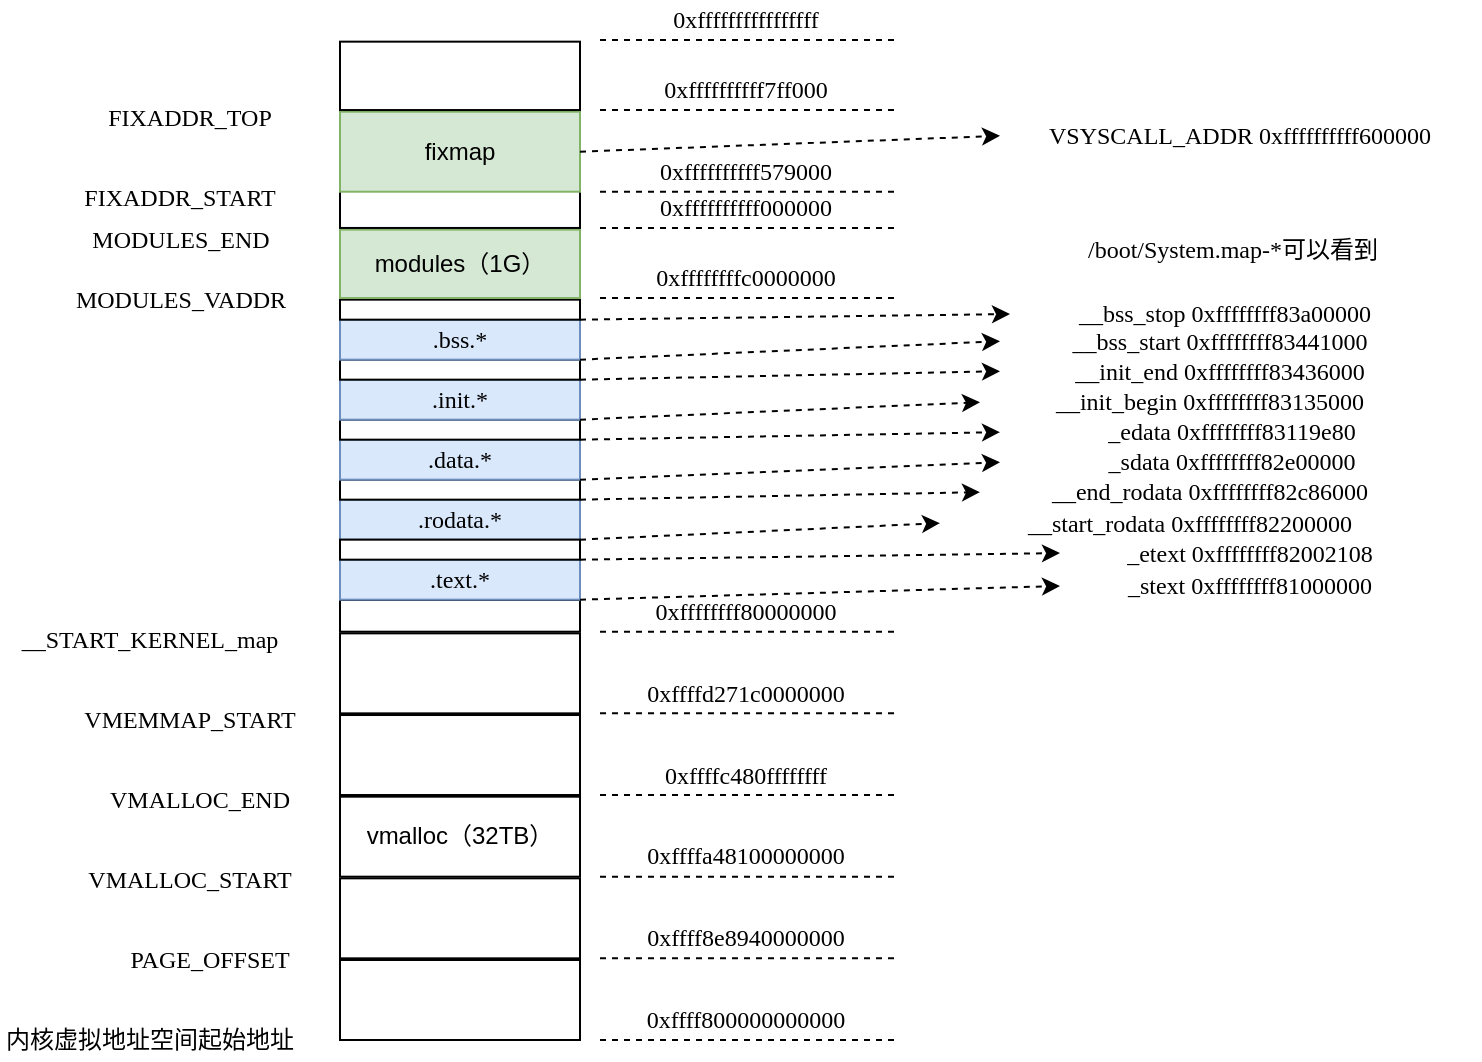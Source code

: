 <mxfile version="20.8.23" type="github">
  <diagram name="第 1 页" id="9pmo1v1dX5s4VO7Nb7Sy">
    <mxGraphModel dx="875" dy="1626" grid="1" gridSize="10" guides="1" tooltips="1" connect="1" arrows="1" fold="1" page="1" pageScale="1" pageWidth="827" pageHeight="1169" math="0" shadow="0">
      <root>
        <mxCell id="0" />
        <mxCell id="1" parent="0" />
        <mxCell id="Ivxdmaws9GKIMjuXmD1E-1" value="" style="rounded=0;whiteSpace=wrap;html=1;" vertex="1" parent="1">
          <mxGeometry x="200" y="160" width="120" height="40" as="geometry" />
        </mxCell>
        <mxCell id="Ivxdmaws9GKIMjuXmD1E-2" value="" style="endArrow=none;dashed=1;html=1;rounded=0;" edge="1" parent="1">
          <mxGeometry width="50" height="50" relative="1" as="geometry">
            <mxPoint x="330" y="200" as="sourcePoint" />
            <mxPoint x="480" y="200" as="targetPoint" />
          </mxGeometry>
        </mxCell>
        <mxCell id="Ivxdmaws9GKIMjuXmD1E-3" value="0xffff800000000000" style="text;html=1;strokeColor=none;fillColor=none;align=center;verticalAlign=middle;whiteSpace=wrap;rounded=0;fontFamily=Lucida Console;" vertex="1" parent="1">
          <mxGeometry x="330" y="180" width="146" height="20" as="geometry" />
        </mxCell>
        <mxCell id="Ivxdmaws9GKIMjuXmD1E-4" value="" style="rounded=0;whiteSpace=wrap;html=1;" vertex="1" parent="1">
          <mxGeometry x="200" y="119.17" width="120" height="40" as="geometry" />
        </mxCell>
        <mxCell id="Ivxdmaws9GKIMjuXmD1E-5" value="" style="endArrow=none;dashed=1;html=1;rounded=0;" edge="1" parent="1">
          <mxGeometry width="50" height="50" relative="1" as="geometry">
            <mxPoint x="330" y="159.17" as="sourcePoint" />
            <mxPoint x="480" y="159.17" as="targetPoint" />
          </mxGeometry>
        </mxCell>
        <mxCell id="Ivxdmaws9GKIMjuXmD1E-6" value="0xffff8e8940000000" style="text;html=1;strokeColor=none;fillColor=none;align=center;verticalAlign=middle;whiteSpace=wrap;rounded=0;fontFamily=Lucida Console;" vertex="1" parent="1">
          <mxGeometry x="330" y="139.17" width="146" height="20" as="geometry" />
        </mxCell>
        <mxCell id="Ivxdmaws9GKIMjuXmD1E-7" value="PAGE_OFFSET" style="text;html=1;strokeColor=none;fillColor=none;align=center;verticalAlign=middle;whiteSpace=wrap;rounded=0;fontFamily=Lucida Console;" vertex="1" parent="1">
          <mxGeometry x="90" y="150" width="90" height="19.17" as="geometry" />
        </mxCell>
        <mxCell id="Ivxdmaws9GKIMjuXmD1E-8" value="内核虚拟地址空间起始地址" style="text;html=1;strokeColor=none;fillColor=none;align=center;verticalAlign=middle;whiteSpace=wrap;rounded=0;fontFamily=Lucida Console;" vertex="1" parent="1">
          <mxGeometry x="30" y="190" width="150" height="20" as="geometry" />
        </mxCell>
        <mxCell id="Ivxdmaws9GKIMjuXmD1E-9" value="vmalloc（32TB）" style="rounded=0;whiteSpace=wrap;html=1;" vertex="1" parent="1">
          <mxGeometry x="200" y="78.34" width="120" height="40" as="geometry" />
        </mxCell>
        <mxCell id="Ivxdmaws9GKIMjuXmD1E-10" value="" style="endArrow=none;dashed=1;html=1;rounded=0;" edge="1" parent="1">
          <mxGeometry width="50" height="50" relative="1" as="geometry">
            <mxPoint x="330" y="118.34" as="sourcePoint" />
            <mxPoint x="480" y="118.34" as="targetPoint" />
          </mxGeometry>
        </mxCell>
        <mxCell id="Ivxdmaws9GKIMjuXmD1E-11" value="0xffffa48100000000" style="text;html=1;strokeColor=none;fillColor=none;align=center;verticalAlign=middle;whiteSpace=wrap;rounded=0;fontFamily=Lucida Console;" vertex="1" parent="1">
          <mxGeometry x="330" y="98.34" width="146" height="20" as="geometry" />
        </mxCell>
        <mxCell id="Ivxdmaws9GKIMjuXmD1E-12" value="VMALLOC_START" style="text;html=1;strokeColor=none;fillColor=none;align=center;verticalAlign=middle;whiteSpace=wrap;rounded=0;fontFamily=Lucida Console;" vertex="1" parent="1">
          <mxGeometry x="80" y="110" width="90" height="19.17" as="geometry" />
        </mxCell>
        <mxCell id="Ivxdmaws9GKIMjuXmD1E-13" value="VMALLOC_END" style="text;html=1;strokeColor=none;fillColor=none;align=center;verticalAlign=middle;whiteSpace=wrap;rounded=0;fontFamily=Lucida Console;" vertex="1" parent="1">
          <mxGeometry x="90" y="70" width="80" height="19.17" as="geometry" />
        </mxCell>
        <mxCell id="Ivxdmaws9GKIMjuXmD1E-14" value="" style="rounded=0;whiteSpace=wrap;html=1;" vertex="1" parent="1">
          <mxGeometry x="200" y="37.51" width="120" height="40" as="geometry" />
        </mxCell>
        <mxCell id="Ivxdmaws9GKIMjuXmD1E-15" value="" style="endArrow=none;dashed=1;html=1;rounded=0;" edge="1" parent="1">
          <mxGeometry width="50" height="50" relative="1" as="geometry">
            <mxPoint x="330" y="77.51" as="sourcePoint" />
            <mxPoint x="480" y="77.51" as="targetPoint" />
          </mxGeometry>
        </mxCell>
        <mxCell id="Ivxdmaws9GKIMjuXmD1E-16" value="0xffffc480ffffffff" style="text;html=1;strokeColor=none;fillColor=none;align=center;verticalAlign=middle;whiteSpace=wrap;rounded=0;fontFamily=Lucida Console;" vertex="1" parent="1">
          <mxGeometry x="330" y="57.51" width="146" height="20" as="geometry" />
        </mxCell>
        <mxCell id="Ivxdmaws9GKIMjuXmD1E-17" value="" style="rounded=0;whiteSpace=wrap;html=1;" vertex="1" parent="1">
          <mxGeometry x="200" y="-3.32" width="120" height="40" as="geometry" />
        </mxCell>
        <mxCell id="Ivxdmaws9GKIMjuXmD1E-18" value="" style="endArrow=none;dashed=1;html=1;rounded=0;" edge="1" parent="1">
          <mxGeometry width="50" height="50" relative="1" as="geometry">
            <mxPoint x="330" y="36.68" as="sourcePoint" />
            <mxPoint x="480" y="36.68" as="targetPoint" />
          </mxGeometry>
        </mxCell>
        <mxCell id="Ivxdmaws9GKIMjuXmD1E-19" value="0xffffd271c0000000" style="text;html=1;strokeColor=none;fillColor=none;align=center;verticalAlign=middle;whiteSpace=wrap;rounded=0;fontFamily=Lucida Console;" vertex="1" parent="1">
          <mxGeometry x="330" y="16.68" width="146" height="20" as="geometry" />
        </mxCell>
        <mxCell id="Ivxdmaws9GKIMjuXmD1E-20" value="VMEMMAP_START" style="text;html=1;strokeColor=none;fillColor=none;align=center;verticalAlign=middle;whiteSpace=wrap;rounded=0;fontFamily=Lucida Console;" vertex="1" parent="1">
          <mxGeometry x="80" y="30" width="90" height="19.17" as="geometry" />
        </mxCell>
        <mxCell id="Ivxdmaws9GKIMjuXmD1E-21" value="" style="rounded=0;whiteSpace=wrap;html=1;" vertex="1" parent="1">
          <mxGeometry x="200" y="-20" width="120" height="15.85" as="geometry" />
        </mxCell>
        <mxCell id="Ivxdmaws9GKIMjuXmD1E-22" value="" style="endArrow=none;dashed=1;html=1;rounded=0;" edge="1" parent="1">
          <mxGeometry width="50" height="50" relative="1" as="geometry">
            <mxPoint x="330" y="-4.15" as="sourcePoint" />
            <mxPoint x="480" y="-4.15" as="targetPoint" />
          </mxGeometry>
        </mxCell>
        <mxCell id="Ivxdmaws9GKIMjuXmD1E-23" value="0xffffffff80000000" style="text;html=1;strokeColor=none;fillColor=none;align=center;verticalAlign=middle;whiteSpace=wrap;rounded=0;fontFamily=Lucida Console;" vertex="1" parent="1">
          <mxGeometry x="330" y="-24.15" width="146" height="20" as="geometry" />
        </mxCell>
        <mxCell id="Ivxdmaws9GKIMjuXmD1E-24" value="__START_KERNEL_map" style="text;html=1;strokeColor=none;fillColor=none;align=center;verticalAlign=middle;whiteSpace=wrap;rounded=0;fontFamily=Lucida Console;" vertex="1" parent="1">
          <mxGeometry x="40" y="-10" width="130" height="19.17" as="geometry" />
        </mxCell>
        <mxCell id="Ivxdmaws9GKIMjuXmD1E-77" value="" style="group" vertex="1" connectable="0" parent="1">
          <mxGeometry x="200" y="-266" width="570" height="320" as="geometry" />
        </mxCell>
        <mxCell id="Ivxdmaws9GKIMjuXmD1E-41" value="&lt;font face=&quot;Lucida Console&quot;&gt;.text.*&lt;/font&gt;" style="rounded=0;whiteSpace=wrap;html=1;fillColor=#dae8fc;strokeColor=#6c8ebf;" vertex="1" parent="Ivxdmaws9GKIMjuXmD1E-77">
          <mxGeometry y="225.83" width="120" height="20" as="geometry" />
        </mxCell>
        <mxCell id="Ivxdmaws9GKIMjuXmD1E-44" value=".rodata.*" style="rounded=0;whiteSpace=wrap;html=1;fontFamily=Lucida Console;fillColor=#dae8fc;strokeColor=#6c8ebf;" vertex="1" parent="Ivxdmaws9GKIMjuXmD1E-77">
          <mxGeometry y="195.83" width="120" height="20" as="geometry" />
        </mxCell>
        <mxCell id="Ivxdmaws9GKIMjuXmD1E-45" value="" style="rounded=0;whiteSpace=wrap;html=1;" vertex="1" parent="Ivxdmaws9GKIMjuXmD1E-77">
          <mxGeometry y="185.83" width="120" height="10" as="geometry" />
        </mxCell>
        <mxCell id="Ivxdmaws9GKIMjuXmD1E-46" value="&lt;font face=&quot;Lucida Console&quot;&gt;.data.*&lt;/font&gt;" style="rounded=0;whiteSpace=wrap;html=1;fillColor=#dae8fc;strokeColor=#6c8ebf;" vertex="1" parent="Ivxdmaws9GKIMjuXmD1E-77">
          <mxGeometry y="165.83" width="120" height="20" as="geometry" />
        </mxCell>
        <mxCell id="Ivxdmaws9GKIMjuXmD1E-58" value="" style="rounded=0;whiteSpace=wrap;html=1;" vertex="1" parent="Ivxdmaws9GKIMjuXmD1E-77">
          <mxGeometry y="215.83" width="120" height="10" as="geometry" />
        </mxCell>
        <mxCell id="Ivxdmaws9GKIMjuXmD1E-60" value="" style="rounded=0;whiteSpace=wrap;html=1;" vertex="1" parent="Ivxdmaws9GKIMjuXmD1E-77">
          <mxGeometry y="155.83" width="120" height="10" as="geometry" />
        </mxCell>
        <mxCell id="Ivxdmaws9GKIMjuXmD1E-61" value="&lt;font face=&quot;Lucida Console&quot;&gt;.init.*&lt;/font&gt;" style="rounded=0;whiteSpace=wrap;html=1;fillColor=#dae8fc;strokeColor=#6c8ebf;" vertex="1" parent="Ivxdmaws9GKIMjuXmD1E-77">
          <mxGeometry y="135.83" width="120" height="20" as="geometry" />
        </mxCell>
        <mxCell id="Ivxdmaws9GKIMjuXmD1E-62" value="" style="rounded=0;whiteSpace=wrap;html=1;" vertex="1" parent="Ivxdmaws9GKIMjuXmD1E-77">
          <mxGeometry y="125.83" width="120" height="10" as="geometry" />
        </mxCell>
        <mxCell id="Ivxdmaws9GKIMjuXmD1E-63" value="&lt;font face=&quot;Lucida Console&quot;&gt;.bss.*&lt;/font&gt;" style="rounded=0;whiteSpace=wrap;html=1;fillColor=#dae8fc;strokeColor=#6c8ebf;" vertex="1" parent="Ivxdmaws9GKIMjuXmD1E-77">
          <mxGeometry y="105.83" width="120" height="20" as="geometry" />
        </mxCell>
        <mxCell id="Ivxdmaws9GKIMjuXmD1E-64" value="" style="rounded=0;whiteSpace=wrap;html=1;" vertex="1" parent="Ivxdmaws9GKIMjuXmD1E-77">
          <mxGeometry y="95.83" width="120" height="10" as="geometry" />
        </mxCell>
        <mxCell id="Ivxdmaws9GKIMjuXmD1E-79" value="/boot/System.map-*可以看到" style="text;html=1;strokeColor=none;fillColor=none;align=center;verticalAlign=middle;whiteSpace=wrap;rounded=0;fontFamily=Lucida Console;" vertex="1" parent="Ivxdmaws9GKIMjuXmD1E-77">
          <mxGeometry x="340" y="56" width="213" height="30" as="geometry" />
        </mxCell>
        <mxCell id="Ivxdmaws9GKIMjuXmD1E-80" value="modules（1G）" style="rounded=0;whiteSpace=wrap;html=1;fillColor=#d5e8d4;strokeColor=#82b366;" vertex="1" parent="Ivxdmaws9GKIMjuXmD1E-77">
          <mxGeometry y="60.81" width="120" height="34.19" as="geometry" />
        </mxCell>
        <mxCell id="Ivxdmaws9GKIMjuXmD1E-81" value="" style="endArrow=none;dashed=1;html=1;rounded=0;" edge="1" parent="Ivxdmaws9GKIMjuXmD1E-77">
          <mxGeometry width="50" height="50" relative="1" as="geometry">
            <mxPoint x="130" y="59.98" as="sourcePoint" />
            <mxPoint x="280" y="59.98" as="targetPoint" />
          </mxGeometry>
        </mxCell>
        <mxCell id="Ivxdmaws9GKIMjuXmD1E-82" value="0xffffffffff000000" style="text;html=1;strokeColor=none;fillColor=none;align=center;verticalAlign=middle;whiteSpace=wrap;rounded=0;fontFamily=Lucida Console;" vertex="1" parent="Ivxdmaws9GKIMjuXmD1E-77">
          <mxGeometry x="130" y="39.98" width="146" height="20" as="geometry" />
        </mxCell>
        <mxCell id="Ivxdmaws9GKIMjuXmD1E-83" value="" style="endArrow=none;dashed=1;html=1;rounded=0;" edge="1" parent="Ivxdmaws9GKIMjuXmD1E-77">
          <mxGeometry width="50" height="50" relative="1" as="geometry">
            <mxPoint x="130" y="95.0" as="sourcePoint" />
            <mxPoint x="280" y="95.0" as="targetPoint" />
          </mxGeometry>
        </mxCell>
        <mxCell id="Ivxdmaws9GKIMjuXmD1E-84" value="0xffffffffc0000000" style="text;html=1;strokeColor=none;fillColor=none;align=center;verticalAlign=middle;whiteSpace=wrap;rounded=0;fontFamily=Lucida Console;" vertex="1" parent="Ivxdmaws9GKIMjuXmD1E-77">
          <mxGeometry x="130" y="75.0" width="146" height="20" as="geometry" />
        </mxCell>
        <mxCell id="Ivxdmaws9GKIMjuXmD1E-87" value="" style="rounded=0;whiteSpace=wrap;html=1;" vertex="1" parent="Ivxdmaws9GKIMjuXmD1E-77">
          <mxGeometry y="40" width="120" height="19.98" as="geometry" />
        </mxCell>
        <mxCell id="Ivxdmaws9GKIMjuXmD1E-25" value="fixmap" style="rounded=0;whiteSpace=wrap;html=1;fillColor=#d5e8d4;strokeColor=#82b366;" vertex="1" parent="Ivxdmaws9GKIMjuXmD1E-77">
          <mxGeometry y="1.85" width="120" height="40" as="geometry" />
        </mxCell>
        <mxCell id="Ivxdmaws9GKIMjuXmD1E-26" value="" style="endArrow=none;dashed=1;html=1;rounded=0;" edge="1" parent="Ivxdmaws9GKIMjuXmD1E-77">
          <mxGeometry width="50" height="50" relative="1" as="geometry">
            <mxPoint x="130" y="41.85" as="sourcePoint" />
            <mxPoint x="280" y="41.85" as="targetPoint" />
          </mxGeometry>
        </mxCell>
        <mxCell id="Ivxdmaws9GKIMjuXmD1E-27" value="0xffffffffff579000" style="text;html=1;strokeColor=none;fillColor=none;align=center;verticalAlign=middle;whiteSpace=wrap;rounded=0;fontFamily=Lucida Console;" vertex="1" parent="Ivxdmaws9GKIMjuXmD1E-77">
          <mxGeometry x="130" y="21.85" width="146" height="20" as="geometry" />
        </mxCell>
        <mxCell id="Ivxdmaws9GKIMjuXmD1E-28" value="FIXADDR_START" style="text;html=1;strokeColor=none;fillColor=none;align=center;verticalAlign=middle;whiteSpace=wrap;rounded=0;fontFamily=Lucida Console;" vertex="1" parent="Ivxdmaws9GKIMjuXmD1E-77">
          <mxGeometry x="-130" y="36.83" width="100" height="15.85" as="geometry" />
        </mxCell>
        <mxCell id="Ivxdmaws9GKIMjuXmD1E-31" value="" style="rounded=0;whiteSpace=wrap;html=1;" vertex="1" parent="Ivxdmaws9GKIMjuXmD1E-77">
          <mxGeometry y="-33.17" width="120" height="34.19" as="geometry" />
        </mxCell>
        <mxCell id="Ivxdmaws9GKIMjuXmD1E-32" value="" style="endArrow=none;dashed=1;html=1;rounded=0;" edge="1" parent="Ivxdmaws9GKIMjuXmD1E-77">
          <mxGeometry width="50" height="50" relative="1" as="geometry">
            <mxPoint x="130" y="-34.0" as="sourcePoint" />
            <mxPoint x="280" y="-34.0" as="targetPoint" />
          </mxGeometry>
        </mxCell>
        <mxCell id="Ivxdmaws9GKIMjuXmD1E-33" value="0xffffffffffffffff" style="text;html=1;strokeColor=none;fillColor=none;align=center;verticalAlign=middle;whiteSpace=wrap;rounded=0;fontFamily=Lucida Console;" vertex="1" parent="Ivxdmaws9GKIMjuXmD1E-77">
          <mxGeometry x="130" y="-54" width="146" height="20" as="geometry" />
        </mxCell>
        <mxCell id="Ivxdmaws9GKIMjuXmD1E-38" value="" style="endArrow=none;dashed=1;html=1;rounded=0;" edge="1" parent="Ivxdmaws9GKIMjuXmD1E-77">
          <mxGeometry width="50" height="50" relative="1" as="geometry">
            <mxPoint x="130" y="1.02" as="sourcePoint" />
            <mxPoint x="280" y="1.02" as="targetPoint" />
          </mxGeometry>
        </mxCell>
        <mxCell id="Ivxdmaws9GKIMjuXmD1E-39" value="0xffffffffff7ff000" style="text;html=1;strokeColor=none;fillColor=none;align=center;verticalAlign=middle;whiteSpace=wrap;rounded=0;fontFamily=Lucida Console;" vertex="1" parent="Ivxdmaws9GKIMjuXmD1E-77">
          <mxGeometry x="130" y="-18.98" width="146" height="20" as="geometry" />
        </mxCell>
        <mxCell id="Ivxdmaws9GKIMjuXmD1E-40" value="FIXADDR_TOP" style="text;html=1;strokeColor=none;fillColor=none;align=center;verticalAlign=middle;whiteSpace=wrap;rounded=0;fontFamily=Lucida Console;" vertex="1" parent="Ivxdmaws9GKIMjuXmD1E-77">
          <mxGeometry x="-120" y="-3.17" width="90" height="15.85" as="geometry" />
        </mxCell>
        <mxCell id="Ivxdmaws9GKIMjuXmD1E-89" value="VSYSCALL_ADDR&amp;nbsp;0xffffffffff600000" style="text;html=1;strokeColor=none;fillColor=none;align=center;verticalAlign=middle;whiteSpace=wrap;rounded=0;fontFamily=Lucida Console;" vertex="1" parent="Ivxdmaws9GKIMjuXmD1E-77">
          <mxGeometry x="330" y="6" width="240" height="15.85" as="geometry" />
        </mxCell>
        <mxCell id="Ivxdmaws9GKIMjuXmD1E-90" value="" style="endArrow=classic;html=1;rounded=0;fontFamily=Lucida Console;exitX=1;exitY=0.5;exitDx=0;exitDy=0;entryX=0;entryY=0.5;entryDx=0;entryDy=0;dashed=1;" edge="1" parent="Ivxdmaws9GKIMjuXmD1E-77" source="Ivxdmaws9GKIMjuXmD1E-25" target="Ivxdmaws9GKIMjuXmD1E-89">
          <mxGeometry width="50" height="50" relative="1" as="geometry">
            <mxPoint x="130" y="196" as="sourcePoint" />
            <mxPoint x="340" y="187" as="targetPoint" />
          </mxGeometry>
        </mxCell>
        <mxCell id="Ivxdmaws9GKIMjuXmD1E-75" value="" style="endArrow=classic;html=1;rounded=0;fontFamily=Lucida Console;exitX=1;exitY=1;exitDx=0;exitDy=0;entryX=0;entryY=0.5;entryDx=0;entryDy=0;dashed=1;" edge="1" parent="1" source="Ivxdmaws9GKIMjuXmD1E-41" target="Ivxdmaws9GKIMjuXmD1E-48">
          <mxGeometry width="50" height="50" relative="1" as="geometry">
            <mxPoint x="330" y="-30" as="sourcePoint" />
            <mxPoint x="490" y="14" as="targetPoint" />
          </mxGeometry>
        </mxCell>
        <mxCell id="Ivxdmaws9GKIMjuXmD1E-74" value="" style="endArrow=classic;html=1;rounded=0;fontFamily=Lucida Console;exitX=1;exitY=0;exitDx=0;exitDy=0;entryX=0;entryY=0.5;entryDx=0;entryDy=0;dashed=1;" edge="1" parent="1" source="Ivxdmaws9GKIMjuXmD1E-41" target="Ivxdmaws9GKIMjuXmD1E-49">
          <mxGeometry width="50" height="50" relative="1" as="geometry">
            <mxPoint x="330" y="-40" as="sourcePoint" />
            <mxPoint x="430" y="-18" as="targetPoint" />
          </mxGeometry>
        </mxCell>
        <mxCell id="Ivxdmaws9GKIMjuXmD1E-73" value="" style="endArrow=classic;html=1;rounded=0;fontFamily=Lucida Console;exitX=1;exitY=1;exitDx=0;exitDy=0;entryX=0;entryY=0.5;entryDx=0;entryDy=0;dashed=1;" edge="1" parent="1" source="Ivxdmaws9GKIMjuXmD1E-44" target="Ivxdmaws9GKIMjuXmD1E-50">
          <mxGeometry width="50" height="50" relative="1" as="geometry">
            <mxPoint x="330" y="-60" as="sourcePoint" />
            <mxPoint x="450" y="-51" as="targetPoint" />
          </mxGeometry>
        </mxCell>
        <mxCell id="Ivxdmaws9GKIMjuXmD1E-72" value="" style="endArrow=classic;html=1;rounded=0;fontFamily=Lucida Console;exitX=1;exitY=0;exitDx=0;exitDy=0;entryX=0;entryY=0.5;entryDx=0;entryDy=0;dashed=1;" edge="1" parent="1" source="Ivxdmaws9GKIMjuXmD1E-44" target="Ivxdmaws9GKIMjuXmD1E-51">
          <mxGeometry width="50" height="50" relative="1" as="geometry">
            <mxPoint x="330" y="-70" as="sourcePoint" />
            <mxPoint x="460" y="-83" as="targetPoint" />
          </mxGeometry>
        </mxCell>
        <mxCell id="Ivxdmaws9GKIMjuXmD1E-71" value="" style="endArrow=classic;html=1;rounded=0;fontFamily=Lucida Console;exitX=1;exitY=1;exitDx=0;exitDy=0;entryX=0;entryY=0.5;entryDx=0;entryDy=0;dashed=1;" edge="1" parent="1" source="Ivxdmaws9GKIMjuXmD1E-46" target="Ivxdmaws9GKIMjuXmD1E-52">
          <mxGeometry width="50" height="50" relative="1" as="geometry">
            <mxPoint x="330" y="-90" as="sourcePoint" />
            <mxPoint x="490" y="-115" as="targetPoint" />
          </mxGeometry>
        </mxCell>
        <mxCell id="Ivxdmaws9GKIMjuXmD1E-70" value="" style="endArrow=classic;html=1;rounded=0;fontFamily=Lucida Console;exitX=1;exitY=0;exitDx=0;exitDy=0;entryX=0;entryY=0.5;entryDx=0;entryDy=0;dashed=1;" edge="1" parent="1" source="Ivxdmaws9GKIMjuXmD1E-46" target="Ivxdmaws9GKIMjuXmD1E-53">
          <mxGeometry width="50" height="50" relative="1" as="geometry">
            <mxPoint x="330" y="-100" as="sourcePoint" />
            <mxPoint x="450" y="-147" as="targetPoint" />
          </mxGeometry>
        </mxCell>
        <mxCell id="Ivxdmaws9GKIMjuXmD1E-69" value="" style="endArrow=classic;html=1;rounded=0;fontFamily=Lucida Console;exitX=1;exitY=1;exitDx=0;exitDy=0;entryX=0;entryY=0.5;entryDx=0;entryDy=0;dashed=1;" edge="1" parent="1" source="Ivxdmaws9GKIMjuXmD1E-61" target="Ivxdmaws9GKIMjuXmD1E-54">
          <mxGeometry width="50" height="50" relative="1" as="geometry">
            <mxPoint x="330" y="-120" as="sourcePoint" />
            <mxPoint x="460" y="-180" as="targetPoint" />
          </mxGeometry>
        </mxCell>
        <mxCell id="Ivxdmaws9GKIMjuXmD1E-68" value="" style="endArrow=classic;html=1;rounded=0;fontFamily=Lucida Console;exitX=1;exitY=0;exitDx=0;exitDy=0;entryX=0;entryY=0.5;entryDx=0;entryDy=0;dashed=1;" edge="1" parent="1" source="Ivxdmaws9GKIMjuXmD1E-61" target="Ivxdmaws9GKIMjuXmD1E-55">
          <mxGeometry width="50" height="50" relative="1" as="geometry">
            <mxPoint x="330" y="-130" as="sourcePoint" />
            <mxPoint x="460" y="-212" as="targetPoint" />
          </mxGeometry>
        </mxCell>
        <mxCell id="Ivxdmaws9GKIMjuXmD1E-67" value="" style="endArrow=classic;html=1;rounded=0;fontFamily=Lucida Console;exitX=1;exitY=1;exitDx=0;exitDy=0;entryX=0;entryY=0.5;entryDx=0;entryDy=0;dashed=1;" edge="1" parent="1" source="Ivxdmaws9GKIMjuXmD1E-63" target="Ivxdmaws9GKIMjuXmD1E-56">
          <mxGeometry width="50" height="50" relative="1" as="geometry">
            <mxPoint x="330" y="-150" as="sourcePoint" />
            <mxPoint x="465" y="-241" as="targetPoint" />
          </mxGeometry>
        </mxCell>
        <mxCell id="Ivxdmaws9GKIMjuXmD1E-65" value="" style="endArrow=classic;html=1;rounded=0;fontFamily=Lucida Console;exitX=1;exitY=0;exitDx=0;exitDy=0;entryX=0;entryY=0.5;entryDx=0;entryDy=0;dashed=1;" edge="1" parent="1" source="Ivxdmaws9GKIMjuXmD1E-63" target="Ivxdmaws9GKIMjuXmD1E-57">
          <mxGeometry width="50" height="50" relative="1" as="geometry">
            <mxPoint x="320" y="-156" as="sourcePoint" />
            <mxPoint x="370" y="-206" as="targetPoint" />
          </mxGeometry>
        </mxCell>
        <mxCell id="Ivxdmaws9GKIMjuXmD1E-78" value="" style="group" vertex="1" connectable="0" parent="1">
          <mxGeometry x="500" y="-170" width="250" height="150" as="geometry" />
        </mxCell>
        <mxCell id="Ivxdmaws9GKIMjuXmD1E-48" value="_stext 0xffffffff81000000" style="text;html=1;strokeColor=none;fillColor=none;align=center;verticalAlign=middle;whiteSpace=wrap;rounded=0;fontFamily=Lucida Console;" vertex="1" parent="Ivxdmaws9GKIMjuXmD1E-78">
          <mxGeometry x="60" y="135.938" width="190" height="14.062" as="geometry" />
        </mxCell>
        <mxCell id="Ivxdmaws9GKIMjuXmD1E-49" value="_etext 0xffffffff82002108" style="text;html=1;strokeColor=none;fillColor=none;align=center;verticalAlign=middle;whiteSpace=wrap;rounded=0;fontFamily=Lucida Console;" vertex="1" parent="Ivxdmaws9GKIMjuXmD1E-78">
          <mxGeometry x="60" y="119.531" width="190" height="14.062" as="geometry" />
        </mxCell>
        <mxCell id="Ivxdmaws9GKIMjuXmD1E-50" value="__start_rodata 0xffffffff82200000" style="text;html=1;strokeColor=none;fillColor=none;align=center;verticalAlign=middle;whiteSpace=wrap;rounded=0;fontFamily=Lucida Console;" vertex="1" parent="Ivxdmaws9GKIMjuXmD1E-78">
          <mxGeometry y="104.531" width="250" height="14.062" as="geometry" />
        </mxCell>
        <mxCell id="Ivxdmaws9GKIMjuXmD1E-51" value="__end_rodata 0xffffffff82c86000" style="text;html=1;strokeColor=none;fillColor=none;align=center;verticalAlign=middle;whiteSpace=wrap;rounded=0;fontFamily=Lucida Console;" vertex="1" parent="Ivxdmaws9GKIMjuXmD1E-78">
          <mxGeometry x="20" y="89.062" width="230" height="14.062" as="geometry" />
        </mxCell>
        <mxCell id="Ivxdmaws9GKIMjuXmD1E-52" value="&amp;nbsp; &amp;nbsp; _sdata 0xffffffff82e00000" style="text;html=1;strokeColor=none;fillColor=none;align=center;verticalAlign=middle;whiteSpace=wrap;rounded=0;fontFamily=Lucida Console;" vertex="1" parent="Ivxdmaws9GKIMjuXmD1E-78">
          <mxGeometry x="30" y="74.062" width="220" height="14.062" as="geometry" />
        </mxCell>
        <mxCell id="Ivxdmaws9GKIMjuXmD1E-53" value="&amp;nbsp; &amp;nbsp; _edata 0xffffffff83119e80" style="text;html=1;strokeColor=none;fillColor=none;align=center;verticalAlign=middle;whiteSpace=wrap;rounded=0;fontFamily=Lucida Console;" vertex="1" parent="Ivxdmaws9GKIMjuXmD1E-78">
          <mxGeometry x="30" y="59.062" width="220" height="14.062" as="geometry" />
        </mxCell>
        <mxCell id="Ivxdmaws9GKIMjuXmD1E-54" value="__init_begin 0xffffffff83135000" style="text;html=1;strokeColor=none;fillColor=none;align=center;verticalAlign=middle;whiteSpace=wrap;rounded=0;fontFamily=Lucida Console;" vertex="1" parent="Ivxdmaws9GKIMjuXmD1E-78">
          <mxGeometry x="20" y="44.062" width="230" height="14.062" as="geometry" />
        </mxCell>
        <mxCell id="Ivxdmaws9GKIMjuXmD1E-55" value="__init_end 0xffffffff83436000" style="text;html=1;strokeColor=none;fillColor=none;align=center;verticalAlign=middle;whiteSpace=wrap;rounded=0;fontFamily=Lucida Console;" vertex="1" parent="Ivxdmaws9GKIMjuXmD1E-78">
          <mxGeometry x="30" y="28.594" width="220" height="14.062" as="geometry" />
        </mxCell>
        <mxCell id="Ivxdmaws9GKIMjuXmD1E-56" value="__bss_start 0xffffffff83441000" style="text;html=1;strokeColor=none;fillColor=none;align=center;verticalAlign=middle;whiteSpace=wrap;rounded=0;fontFamily=Lucida Console;" vertex="1" parent="Ivxdmaws9GKIMjuXmD1E-78">
          <mxGeometry x="30" y="13.594" width="220" height="14.062" as="geometry" />
        </mxCell>
        <mxCell id="Ivxdmaws9GKIMjuXmD1E-57" value="__bss_stop 0xffffffff83a00000" style="text;html=1;strokeColor=none;fillColor=none;align=center;verticalAlign=middle;whiteSpace=wrap;rounded=0;fontFamily=Lucida Console;" vertex="1" parent="Ivxdmaws9GKIMjuXmD1E-78">
          <mxGeometry x="35" width="215" height="14.062" as="geometry" />
        </mxCell>
        <mxCell id="Ivxdmaws9GKIMjuXmD1E-85" value="MODULES_VADDR" style="text;html=1;strokeColor=none;fillColor=none;align=center;verticalAlign=middle;whiteSpace=wrap;rounded=0;fontFamily=Lucida Console;" vertex="1" parent="1">
          <mxGeometry x="62.5" y="-180" width="115" height="19.17" as="geometry" />
        </mxCell>
        <mxCell id="Ivxdmaws9GKIMjuXmD1E-86" value="MODULES_END" style="text;html=1;strokeColor=none;fillColor=none;align=center;verticalAlign=middle;whiteSpace=wrap;rounded=0;fontFamily=Lucida Console;" vertex="1" parent="1">
          <mxGeometry x="62.5" y="-210" width="115" height="19.17" as="geometry" />
        </mxCell>
      </root>
    </mxGraphModel>
  </diagram>
</mxfile>
